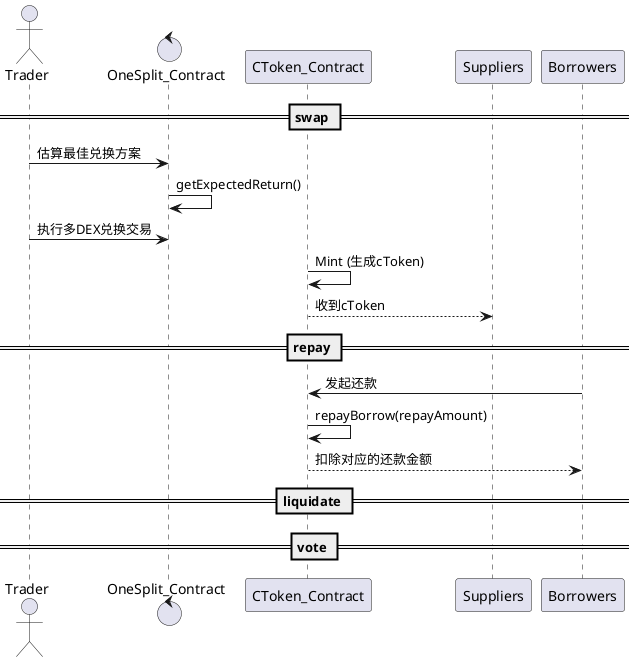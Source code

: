 @startuml
actor Trader
control OneSplit_Contract


== swap ==

Trader -> OneSplit_Contract: 估算最佳兑换方案
OneSplit_Contract -> OneSplit_Contract: getExpectedReturn()


Trader -> OneSplit_Contract: 执行多DEX兑换交易
CToken_Contract -> CToken_Contract: Mint (生成cToken)
CToken_Contract --> Suppliers: 收到cToken





== repay ==
Borrowers-> CToken_Contract: 发起还款
CToken_Contract -> CToken_Contract : repayBorrow(repayAmount)
Borrowers <-- CToken_Contract : 扣除对应的还款金额

== liquidate ==
== vote ==

@enduml


